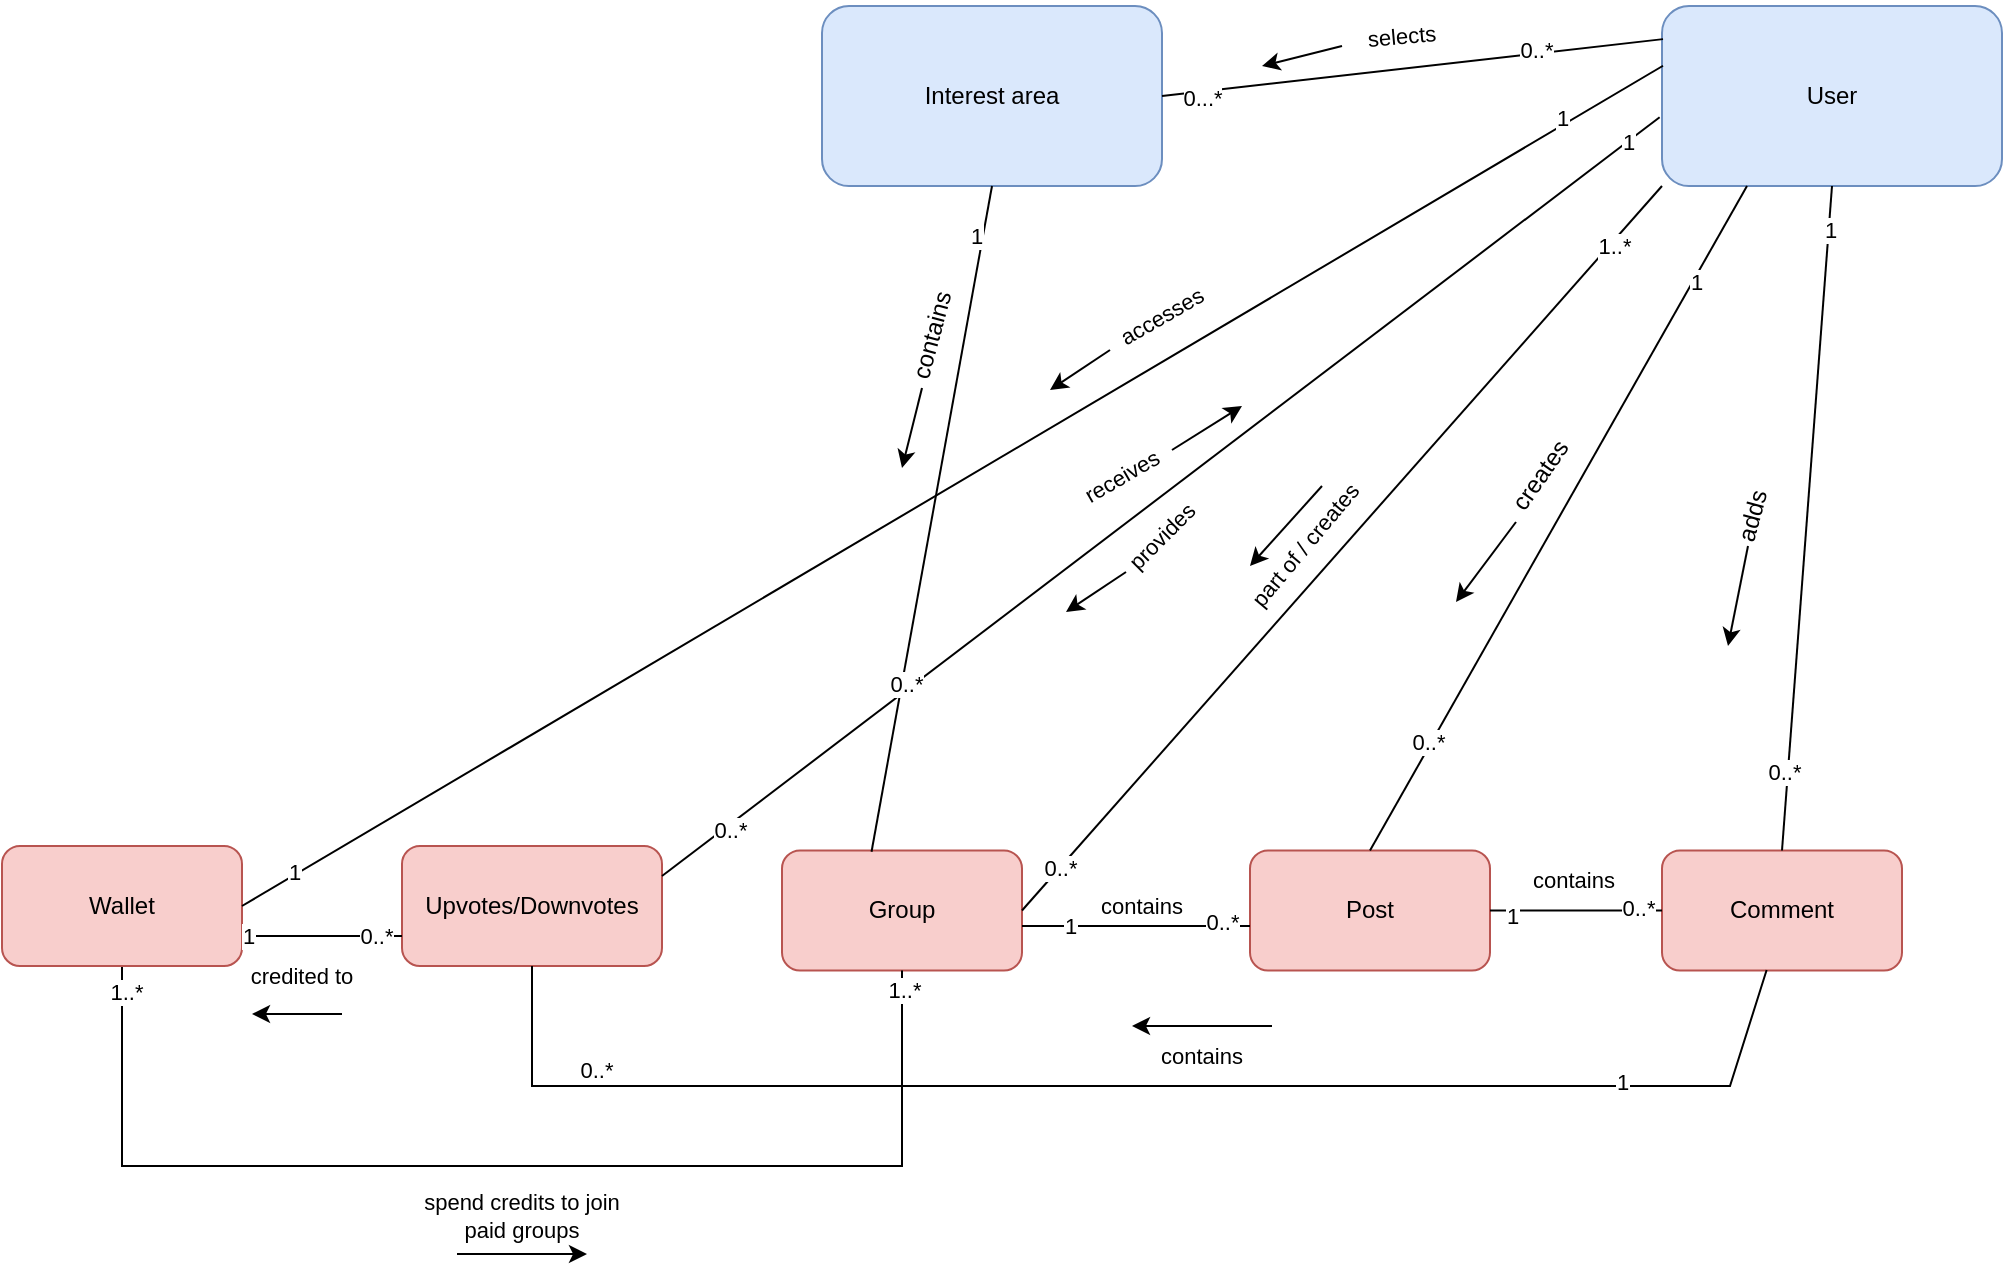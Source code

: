 <mxfile version="22.1.8" type="google">
  <diagram name="Page-1" id="gRx433m1PyFaqhX7CzjU">
    <mxGraphModel grid="1" page="1" gridSize="10" guides="1" tooltips="1" connect="1" arrows="1" fold="1" pageScale="1" pageWidth="827" pageHeight="1169" math="0" shadow="0">
      <root>
        <mxCell id="0" />
        <mxCell id="1" parent="0" />
        <mxCell id="r5afqF_2VH9w-gvQckAL-1" value="User" style="rounded=1;whiteSpace=wrap;html=1;fillColor=#dae8fc;strokeColor=#6c8ebf;" vertex="1" parent="1">
          <mxGeometry x="620" y="-260" width="170" height="90" as="geometry" />
        </mxCell>
        <mxCell id="r5afqF_2VH9w-gvQckAL-2" value="Group" style="rounded=1;whiteSpace=wrap;html=1;fillColor=#f8cecc;strokeColor=#b85450;" vertex="1" parent="1">
          <mxGeometry x="180" y="162.25" width="120" height="60" as="geometry" />
        </mxCell>
        <mxCell id="r5afqF_2VH9w-gvQckAL-3" value="Interest area" style="rounded=1;whiteSpace=wrap;html=1;fillColor=#dae8fc;strokeColor=#6c8ebf;" vertex="1" parent="1">
          <mxGeometry x="200" y="-260" width="170" height="90" as="geometry" />
        </mxCell>
        <mxCell id="r5afqF_2VH9w-gvQckAL-5" value="Post" style="rounded=1;whiteSpace=wrap;html=1;fillColor=#f8cecc;strokeColor=#b85450;" vertex="1" parent="1">
          <mxGeometry x="414" y="162.25" width="120" height="60" as="geometry" />
        </mxCell>
        <mxCell id="r5afqF_2VH9w-gvQckAL-6" value="Comment" style="rounded=1;whiteSpace=wrap;html=1;fillColor=#f8cecc;strokeColor=#b85450;" vertex="1" parent="1">
          <mxGeometry x="620" y="162.25" width="120" height="60" as="geometry" />
        </mxCell>
        <mxCell id="r5afqF_2VH9w-gvQckAL-72" style="edgeStyle=none;shape=connector;rounded=0;orthogonalLoop=1;jettySize=auto;html=1;exitX=0.5;exitY=1;exitDx=0;exitDy=0;labelBackgroundColor=default;strokeColor=default;align=center;verticalAlign=middle;fontFamily=Helvetica;fontSize=11;fontColor=default;endArrow=none;entryX=0.5;entryY=1;entryDx=0;entryDy=0;endFill=0;" edge="1" parent="1" source="r5afqF_2VH9w-gvQckAL-11" target="r5afqF_2VH9w-gvQckAL-2">
          <mxGeometry relative="1" as="geometry">
            <mxPoint x="991.38" y="222.25" as="targetPoint" />
            <Array as="points">
              <mxPoint x="-150" y="320" />
              <mxPoint x="240" y="320" />
            </Array>
          </mxGeometry>
        </mxCell>
        <mxCell id="aup3erUd33jb3YnkskkR-1" value="1..*" style="edgeLabel;html=1;align=center;verticalAlign=middle;resizable=0;points=[];" connectable="0" vertex="1" parent="r5afqF_2VH9w-gvQckAL-72">
          <mxGeometry x="-0.956" y="3" relative="1" as="geometry">
            <mxPoint x="-1" as="offset" />
          </mxGeometry>
        </mxCell>
        <mxCell id="aup3erUd33jb3YnkskkR-2" value="1..*" style="edgeLabel;html=1;align=center;verticalAlign=middle;resizable=0;points=[];" connectable="0" vertex="1" parent="r5afqF_2VH9w-gvQckAL-72">
          <mxGeometry x="0.966" y="-1" relative="1" as="geometry">
            <mxPoint as="offset" />
          </mxGeometry>
        </mxCell>
        <mxCell id="r5afqF_2VH9w-gvQckAL-11" value="Wallet" style="rounded=1;whiteSpace=wrap;html=1;fillColor=#f8cecc;strokeColor=#b85450;" vertex="1" parent="1">
          <mxGeometry x="-210" y="160" width="120" height="60" as="geometry" />
        </mxCell>
        <mxCell id="r5afqF_2VH9w-gvQckAL-22" value="" style="endArrow=none;html=1;rounded=0;labelBackgroundColor=default;strokeColor=default;align=center;verticalAlign=middle;fontFamily=Helvetica;fontSize=11;fontColor=default;shape=connector;entryX=0.25;entryY=1;entryDx=0;entryDy=0;exitX=0.5;exitY=0;exitDx=0;exitDy=0;" edge="1" parent="1" source="r5afqF_2VH9w-gvQckAL-5" target="r5afqF_2VH9w-gvQckAL-1">
          <mxGeometry width="50" height="50" relative="1" as="geometry">
            <mxPoint x="320" y="360" as="sourcePoint" />
            <mxPoint x="370" y="310" as="targetPoint" />
          </mxGeometry>
        </mxCell>
        <mxCell id="r5afqF_2VH9w-gvQckAL-39" value="1" style="edgeLabel;html=1;align=center;verticalAlign=middle;resizable=0;points=[];fontSize=11;fontFamily=Helvetica;fontColor=default;" vertex="1" connectable="0" parent="r5afqF_2VH9w-gvQckAL-22">
          <mxGeometry x="0.718" y="-1" relative="1" as="geometry">
            <mxPoint as="offset" />
          </mxGeometry>
        </mxCell>
        <mxCell id="r5afqF_2VH9w-gvQckAL-40" value="0..*" style="edgeLabel;html=1;align=center;verticalAlign=middle;resizable=0;points=[];fontSize=11;fontFamily=Helvetica;fontColor=default;" vertex="1" connectable="0" parent="r5afqF_2VH9w-gvQckAL-22">
          <mxGeometry x="-0.681" y="2" relative="1" as="geometry">
            <mxPoint as="offset" />
          </mxGeometry>
        </mxCell>
        <mxCell id="r5afqF_2VH9w-gvQckAL-25" value="" style="endArrow=none;html=1;rounded=0;labelBackgroundColor=default;strokeColor=default;align=center;verticalAlign=middle;fontFamily=Helvetica;fontSize=11;fontColor=default;shape=connector;entryX=0.003;entryY=0.184;entryDx=0;entryDy=0;entryPerimeter=0;exitX=1;exitY=0.5;exitDx=0;exitDy=0;" edge="1" parent="1" source="r5afqF_2VH9w-gvQckAL-3" target="r5afqF_2VH9w-gvQckAL-1">
          <mxGeometry width="50" height="50" relative="1" as="geometry">
            <mxPoint x="300" y="-105" as="sourcePoint" />
            <mxPoint x="414" y="55" as="targetPoint" />
          </mxGeometry>
        </mxCell>
        <mxCell id="hdWWQr3qdk0DNlpQKFXK-1" value="0...*" style="edgeLabel;html=1;align=center;verticalAlign=middle;resizable=0;points=[];" connectable="0" vertex="1" parent="r5afqF_2VH9w-gvQckAL-25">
          <mxGeometry x="-0.844" y="-4" relative="1" as="geometry">
            <mxPoint y="-1" as="offset" />
          </mxGeometry>
        </mxCell>
        <mxCell id="hdWWQr3qdk0DNlpQKFXK-2" value="0..*" style="edgeLabel;html=1;align=center;verticalAlign=middle;resizable=0;points=[];" connectable="0" vertex="1" parent="r5afqF_2VH9w-gvQckAL-25">
          <mxGeometry x="0.494" y="2" relative="1" as="geometry">
            <mxPoint as="offset" />
          </mxGeometry>
        </mxCell>
        <mxCell id="r5afqF_2VH9w-gvQckAL-28" value="" style="endArrow=none;html=1;rounded=0;labelBackgroundColor=default;strokeColor=default;align=center;verticalAlign=middle;fontFamily=Helvetica;fontSize=11;fontColor=default;shape=connector;entryX=1;entryY=0.5;entryDx=0;entryDy=0;exitX=0.003;exitY=0.332;exitDx=0;exitDy=0;exitPerimeter=0;" edge="1" parent="1" source="r5afqF_2VH9w-gvQckAL-1" target="r5afqF_2VH9w-gvQckAL-11">
          <mxGeometry width="50" height="50" relative="1" as="geometry">
            <mxPoint x="670" y="80" as="sourcePoint" />
            <mxPoint x="696" y="-10" as="targetPoint" />
          </mxGeometry>
        </mxCell>
        <mxCell id="r5afqF_2VH9w-gvQckAL-55" value="1" style="edgeLabel;html=1;align=center;verticalAlign=middle;resizable=0;points=[];fontSize=11;fontFamily=Helvetica;fontColor=default;" vertex="1" connectable="0" parent="r5afqF_2VH9w-gvQckAL-28">
          <mxGeometry x="-0.862" y="-4" relative="1" as="geometry">
            <mxPoint as="offset" />
          </mxGeometry>
        </mxCell>
        <mxCell id="r5afqF_2VH9w-gvQckAL-56" value="1" style="edgeLabel;html=1;align=center;verticalAlign=middle;resizable=0;points=[];fontSize=11;fontFamily=Helvetica;fontColor=default;" vertex="1" connectable="0" parent="r5afqF_2VH9w-gvQckAL-28">
          <mxGeometry x="0.925" y="-2" relative="1" as="geometry">
            <mxPoint as="offset" />
          </mxGeometry>
        </mxCell>
        <mxCell id="r5afqF_2VH9w-gvQckAL-29" value="" style="endArrow=none;html=1;rounded=0;labelBackgroundColor=default;strokeColor=default;align=center;verticalAlign=middle;fontFamily=Helvetica;fontSize=11;fontColor=default;shape=connector;entryX=0.5;entryY=1;entryDx=0;entryDy=0;exitX=0.5;exitY=0;exitDx=0;exitDy=0;" edge="1" parent="1" source="r5afqF_2VH9w-gvQckAL-6" target="r5afqF_2VH9w-gvQckAL-1">
          <mxGeometry width="50" height="50" relative="1" as="geometry">
            <mxPoint x="490" y="220" as="sourcePoint" />
            <mxPoint x="414" y="100" as="targetPoint" />
          </mxGeometry>
        </mxCell>
        <mxCell id="r5afqF_2VH9w-gvQckAL-43" value="1" style="edgeLabel;html=1;align=center;verticalAlign=middle;resizable=0;points=[];fontSize=11;fontFamily=Helvetica;fontColor=default;" vertex="1" connectable="0" parent="r5afqF_2VH9w-gvQckAL-29">
          <mxGeometry x="0.871" relative="1" as="geometry">
            <mxPoint as="offset" />
          </mxGeometry>
        </mxCell>
        <mxCell id="hdWWQr3qdk0DNlpQKFXK-14" value="0..*" style="edgeLabel;html=1;align=center;verticalAlign=middle;resizable=0;points=[];" connectable="0" vertex="1" parent="r5afqF_2VH9w-gvQckAL-29">
          <mxGeometry x="-0.76" y="2" relative="1" as="geometry">
            <mxPoint y="1" as="offset" />
          </mxGeometry>
        </mxCell>
        <mxCell id="r5afqF_2VH9w-gvQckAL-30" value="" style="endArrow=none;html=1;rounded=0;labelBackgroundColor=default;strokeColor=default;align=center;verticalAlign=middle;fontFamily=Helvetica;fontSize=11;fontColor=default;shape=connector;entryX=1;entryY=0.5;entryDx=0;entryDy=0;exitX=0;exitY=0.5;exitDx=0;exitDy=0;" edge="1" parent="1" source="r5afqF_2VH9w-gvQckAL-6" target="r5afqF_2VH9w-gvQckAL-5">
          <mxGeometry width="50" height="50" relative="1" as="geometry">
            <mxPoint x="330" y="250" as="sourcePoint" />
            <mxPoint x="356" y="230" as="targetPoint" />
          </mxGeometry>
        </mxCell>
        <mxCell id="r5afqF_2VH9w-gvQckAL-37" value="0..*" style="edgeLabel;html=1;align=center;verticalAlign=middle;resizable=0;points=[];fontSize=11;fontFamily=Helvetica;fontColor=default;" vertex="1" connectable="0" parent="r5afqF_2VH9w-gvQckAL-30">
          <mxGeometry x="-0.673" y="-1" relative="1" as="geometry">
            <mxPoint x="2" y="-1" as="offset" />
          </mxGeometry>
        </mxCell>
        <mxCell id="r5afqF_2VH9w-gvQckAL-38" value="1" style="edgeLabel;html=1;align=center;verticalAlign=middle;resizable=0;points=[];fontSize=11;fontFamily=Helvetica;fontColor=default;" vertex="1" connectable="0" parent="r5afqF_2VH9w-gvQckAL-30">
          <mxGeometry x="0.746" y="2" relative="1" as="geometry">
            <mxPoint as="offset" />
          </mxGeometry>
        </mxCell>
        <mxCell id="r5afqF_2VH9w-gvQckAL-31" value="" style="endArrow=none;html=1;rounded=0;labelBackgroundColor=default;strokeColor=default;align=center;verticalAlign=middle;fontFamily=Helvetica;fontSize=11;fontColor=default;shape=connector;entryX=0;entryY=0.75;entryDx=0;entryDy=0;exitX=1;exitY=0.75;exitDx=0;exitDy=0;" edge="1" parent="1">
          <mxGeometry width="50" height="50" relative="1" as="geometry">
            <mxPoint x="300" y="200.0" as="sourcePoint" />
            <mxPoint x="414.0" y="200.0" as="targetPoint" />
          </mxGeometry>
        </mxCell>
        <mxCell id="r5afqF_2VH9w-gvQckAL-35" value="0..*" style="edgeLabel;html=1;align=center;verticalAlign=middle;resizable=0;points=[];fontSize=11;fontFamily=Helvetica;fontColor=default;" vertex="1" connectable="0" parent="r5afqF_2VH9w-gvQckAL-31">
          <mxGeometry x="0.742" y="2" relative="1" as="geometry">
            <mxPoint as="offset" />
          </mxGeometry>
        </mxCell>
        <mxCell id="r5afqF_2VH9w-gvQckAL-36" value="1" style="edgeLabel;html=1;align=center;verticalAlign=middle;resizable=0;points=[];fontSize=11;fontFamily=Helvetica;fontColor=default;" vertex="1" connectable="0" parent="r5afqF_2VH9w-gvQckAL-31">
          <mxGeometry x="-0.581" relative="1" as="geometry">
            <mxPoint as="offset" />
          </mxGeometry>
        </mxCell>
        <mxCell id="r5afqF_2VH9w-gvQckAL-32" value="" style="endArrow=none;html=1;rounded=0;labelBackgroundColor=default;strokeColor=default;align=center;verticalAlign=middle;fontFamily=Helvetica;fontSize=11;fontColor=default;shape=connector;entryX=0;entryY=1;entryDx=0;entryDy=0;exitX=1;exitY=0.5;exitDx=0;exitDy=0;" edge="1" parent="1" source="r5afqF_2VH9w-gvQckAL-2" target="r5afqF_2VH9w-gvQckAL-1">
          <mxGeometry width="50" height="50" relative="1" as="geometry">
            <mxPoint x="520" y="280" as="sourcePoint" />
            <mxPoint x="546" y="190" as="targetPoint" />
          </mxGeometry>
        </mxCell>
        <mxCell id="r5afqF_2VH9w-gvQckAL-33" value="1..*" style="edgeLabel;html=1;align=center;verticalAlign=middle;resizable=0;points=[];fontSize=11;fontFamily=Helvetica;fontColor=default;" vertex="1" connectable="0" parent="r5afqF_2VH9w-gvQckAL-32">
          <mxGeometry x="0.841" y="-1" relative="1" as="geometry">
            <mxPoint as="offset" />
          </mxGeometry>
        </mxCell>
        <mxCell id="r5afqF_2VH9w-gvQckAL-34" value="0..*" style="edgeLabel;html=1;align=center;verticalAlign=middle;resizable=0;points=[];fontSize=11;fontFamily=Helvetica;fontColor=default;" vertex="1" connectable="0" parent="r5afqF_2VH9w-gvQckAL-32">
          <mxGeometry x="-0.882" relative="1" as="geometry">
            <mxPoint as="offset" />
          </mxGeometry>
        </mxCell>
        <mxCell id="r5afqF_2VH9w-gvQckAL-80" value="part of / creates" style="edgeLabel;html=1;align=center;verticalAlign=middle;resizable=0;points=[];fontSize=11;fontFamily=Helvetica;fontColor=default;rotation=-50;" connectable="0" vertex="1" parent="r5afqF_2VH9w-gvQckAL-32">
          <mxGeometry x="0.015" y="4" relative="1" as="geometry">
            <mxPoint x="-19" y="4" as="offset" />
          </mxGeometry>
        </mxCell>
        <mxCell id="r5afqF_2VH9w-gvQckAL-48" value="Upvotes/Downvotes" style="rounded=1;whiteSpace=wrap;html=1;fillColor=#f8cecc;strokeColor=#b85450;" vertex="1" parent="1">
          <mxGeometry x="-10" y="160" width="130" height="60" as="geometry" />
        </mxCell>
        <mxCell id="r5afqF_2VH9w-gvQckAL-49" value="" style="endArrow=none;html=1;rounded=0;labelBackgroundColor=default;strokeColor=default;align=center;verticalAlign=middle;fontFamily=Helvetica;fontSize=11;fontColor=default;shape=connector;entryX=0.5;entryY=1;entryDx=0;entryDy=0;exitX=0.436;exitY=0.996;exitDx=0;exitDy=0;exitPerimeter=0;" edge="1" parent="1" source="r5afqF_2VH9w-gvQckAL-6" target="r5afqF_2VH9w-gvQckAL-48">
          <mxGeometry width="50" height="50" relative="1" as="geometry">
            <mxPoint x="640" y="250" as="sourcePoint" />
            <mxPoint x="380" y="230" as="targetPoint" />
            <Array as="points">
              <mxPoint x="654" y="280" />
              <mxPoint x="55" y="280" />
            </Array>
          </mxGeometry>
        </mxCell>
        <mxCell id="r5afqF_2VH9w-gvQckAL-50" value="1" style="edgeLabel;html=1;align=center;verticalAlign=middle;resizable=0;points=[];fontSize=11;fontFamily=Helvetica;fontColor=default;" vertex="1" connectable="0" parent="r5afqF_2VH9w-gvQckAL-49">
          <mxGeometry x="-0.673" y="-1" relative="1" as="geometry">
            <mxPoint x="2" y="-1" as="offset" />
          </mxGeometry>
        </mxCell>
        <mxCell id="r5afqF_2VH9w-gvQckAL-51" value="0..*" style="edgeLabel;html=1;align=center;verticalAlign=middle;resizable=0;points=[];fontSize=11;fontFamily=Helvetica;fontColor=default;" vertex="1" connectable="0" parent="r5afqF_2VH9w-gvQckAL-49">
          <mxGeometry x="0.746" y="2" relative="1" as="geometry">
            <mxPoint y="-10" as="offset" />
          </mxGeometry>
        </mxCell>
        <mxCell id="r5afqF_2VH9w-gvQckAL-52" value="" style="endArrow=none;html=1;rounded=0;labelBackgroundColor=default;strokeColor=default;align=center;verticalAlign=middle;fontFamily=Helvetica;fontSize=11;fontColor=default;shape=connector;exitX=1;exitY=0.25;exitDx=0;exitDy=0;entryX=-0.007;entryY=0.618;entryDx=0;entryDy=0;entryPerimeter=0;" edge="1" parent="1" source="r5afqF_2VH9w-gvQckAL-48" target="r5afqF_2VH9w-gvQckAL-1">
          <mxGeometry width="50" height="50" relative="1" as="geometry">
            <mxPoint x="350" y="240" as="sourcePoint" />
            <mxPoint x="400" y="190" as="targetPoint" />
            <Array as="points" />
          </mxGeometry>
        </mxCell>
        <mxCell id="r5afqF_2VH9w-gvQckAL-53" value="0..*" style="edgeLabel;html=1;align=center;verticalAlign=middle;resizable=0;points=[];fontSize=11;fontFamily=Helvetica;fontColor=default;" vertex="1" connectable="0" parent="r5afqF_2VH9w-gvQckAL-52">
          <mxGeometry x="-0.868" y="-2" relative="1" as="geometry">
            <mxPoint as="offset" />
          </mxGeometry>
        </mxCell>
        <mxCell id="r5afqF_2VH9w-gvQckAL-54" value="1" style="edgeLabel;html=1;align=center;verticalAlign=middle;resizable=0;points=[];fontSize=11;fontFamily=Helvetica;fontColor=default;" vertex="1" connectable="0" parent="r5afqF_2VH9w-gvQckAL-52">
          <mxGeometry x="0.937" relative="1" as="geometry">
            <mxPoint as="offset" />
          </mxGeometry>
        </mxCell>
        <mxCell id="r5afqF_2VH9w-gvQckAL-58" value="" style="endArrow=none;html=1;rounded=0;labelBackgroundColor=default;strokeColor=default;align=center;verticalAlign=middle;fontFamily=Helvetica;fontSize=11;fontColor=default;shape=connector;entryX=1;entryY=0.75;entryDx=0;entryDy=0;exitX=0;exitY=0.75;exitDx=0;exitDy=0;" edge="1" parent="1" source="r5afqF_2VH9w-gvQckAL-48" target="r5afqF_2VH9w-gvQckAL-11">
          <mxGeometry width="50" height="50" relative="1" as="geometry">
            <mxPoint x="-30" y="200" as="sourcePoint" />
            <mxPoint x="450" y="220" as="targetPoint" />
            <Array as="points" />
          </mxGeometry>
        </mxCell>
        <mxCell id="r5afqF_2VH9w-gvQckAL-59" value="1" style="edgeLabel;html=1;align=center;verticalAlign=middle;resizable=0;points=[];fontSize=11;fontFamily=Helvetica;fontColor=default;" vertex="1" connectable="0" parent="r5afqF_2VH9w-gvQckAL-58">
          <mxGeometry x="0.932" y="1" relative="1" as="geometry">
            <mxPoint y="-1" as="offset" />
          </mxGeometry>
        </mxCell>
        <mxCell id="r5afqF_2VH9w-gvQckAL-60" value="0..*" style="edgeLabel;html=1;align=center;verticalAlign=middle;resizable=0;points=[];fontSize=11;fontFamily=Helvetica;fontColor=default;" vertex="1" connectable="0" parent="r5afqF_2VH9w-gvQckAL-58">
          <mxGeometry x="-0.942" y="1" relative="1" as="geometry">
            <mxPoint x="-11" y="-1" as="offset" />
          </mxGeometry>
        </mxCell>
        <mxCell id="hdWWQr3qdk0DNlpQKFXK-7" value="" style="endArrow=none;html=1;rounded=0;labelBackgroundColor=default;strokeColor=default;align=center;verticalAlign=middle;fontFamily=Helvetica;fontSize=11;fontColor=default;shape=connector;exitX=0.5;exitY=1;exitDx=0;exitDy=0;entryX=0.373;entryY=0.01;entryDx=0;entryDy=0;entryPerimeter=0;" edge="1" parent="1" source="r5afqF_2VH9w-gvQckAL-3" target="r5afqF_2VH9w-gvQckAL-2">
          <mxGeometry width="50" height="50" relative="1" as="geometry">
            <mxPoint x="270" y="-225" as="sourcePoint" />
            <mxPoint x="370" y="-230" as="targetPoint" />
            <Array as="points" />
          </mxGeometry>
        </mxCell>
        <mxCell id="hdWWQr3qdk0DNlpQKFXK-8" value="1" style="edgeLabel;html=1;align=center;verticalAlign=middle;resizable=0;points=[];" connectable="0" vertex="1" parent="hdWWQr3qdk0DNlpQKFXK-7">
          <mxGeometry x="-0.844" y="-4" relative="1" as="geometry">
            <mxPoint y="-1" as="offset" />
          </mxGeometry>
        </mxCell>
        <mxCell id="hdWWQr3qdk0DNlpQKFXK-9" value="0..*" style="edgeLabel;html=1;align=center;verticalAlign=middle;resizable=0;points=[];" connectable="0" vertex="1" parent="hdWWQr3qdk0DNlpQKFXK-7">
          <mxGeometry x="0.494" y="2" relative="1" as="geometry">
            <mxPoint as="offset" />
          </mxGeometry>
        </mxCell>
        <mxCell id="r5afqF_2VH9w-gvQckAL-63" value="accesses" style="text;html=1;strokeColor=none;fillColor=none;align=center;verticalAlign=middle;whiteSpace=wrap;rounded=0;fontSize=11;fontFamily=Helvetica;fontColor=default;rotation=-30;" vertex="1" parent="1">
          <mxGeometry x="340" y="-120" width="60" height="30" as="geometry" />
        </mxCell>
        <mxCell id="r5afqF_2VH9w-gvQckAL-64" value="" style="endArrow=classic;html=1;rounded=0;labelBackgroundColor=default;strokeColor=default;align=center;verticalAlign=middle;fontFamily=Helvetica;fontSize=11;fontColor=default;shape=connector;" edge="1" parent="1">
          <mxGeometry width="50" height="50" relative="1" as="geometry">
            <mxPoint x="344" y="-88" as="sourcePoint" />
            <mxPoint x="314" y="-68" as="targetPoint" />
          </mxGeometry>
        </mxCell>
        <mxCell id="r5afqF_2VH9w-gvQckAL-65" value="receives" style="text;html=1;strokeColor=none;fillColor=none;align=center;verticalAlign=middle;whiteSpace=wrap;rounded=0;fontSize=11;fontFamily=Helvetica;fontColor=default;rotation=-30;" vertex="1" parent="1">
          <mxGeometry x="320" y="-40" width="60" height="30" as="geometry" />
        </mxCell>
        <mxCell id="r5afqF_2VH9w-gvQckAL-66" value="provides" style="text;html=1;strokeColor=none;fillColor=none;align=center;verticalAlign=middle;whiteSpace=wrap;rounded=0;fontSize=11;fontFamily=Helvetica;fontColor=default;rotation=-45;" vertex="1" parent="1">
          <mxGeometry x="340" y="-10" width="60" height="30" as="geometry" />
        </mxCell>
        <mxCell id="r5afqF_2VH9w-gvQckAL-67" value="" style="endArrow=classic;html=1;rounded=0;labelBackgroundColor=default;strokeColor=default;align=center;verticalAlign=middle;fontFamily=Helvetica;fontSize=11;fontColor=default;shape=connector;" edge="1" parent="1">
          <mxGeometry width="50" height="50" relative="1" as="geometry">
            <mxPoint x="352" y="23" as="sourcePoint" />
            <mxPoint x="322" y="43" as="targetPoint" />
          </mxGeometry>
        </mxCell>
        <mxCell id="r5afqF_2VH9w-gvQckAL-69" value="" style="endArrow=classic;html=1;rounded=0;labelBackgroundColor=default;strokeColor=default;align=center;verticalAlign=middle;fontFamily=Helvetica;fontSize=11;fontColor=default;shape=connector;" edge="1" parent="1">
          <mxGeometry width="50" height="50" relative="1" as="geometry">
            <mxPoint x="375" y="-38" as="sourcePoint" />
            <mxPoint x="410" y="-60" as="targetPoint" />
          </mxGeometry>
        </mxCell>
        <mxCell id="r5afqF_2VH9w-gvQckAL-70" value="credited to" style="text;html=1;strokeColor=none;fillColor=none;align=center;verticalAlign=middle;whiteSpace=wrap;rounded=0;fontSize=11;fontFamily=Helvetica;fontColor=default;" vertex="1" parent="1">
          <mxGeometry x="-90" y="210" width="60" height="30" as="geometry" />
        </mxCell>
        <mxCell id="r5afqF_2VH9w-gvQckAL-71" value="" style="endArrow=classic;html=1;rounded=0;labelBackgroundColor=default;strokeColor=default;align=center;verticalAlign=middle;fontFamily=Helvetica;fontSize=11;fontColor=default;shape=connector;" edge="1" parent="1">
          <mxGeometry width="50" height="50" relative="1" as="geometry">
            <mxPoint x="-40" y="244" as="sourcePoint" />
            <mxPoint x="-85" y="244" as="targetPoint" />
          </mxGeometry>
        </mxCell>
        <mxCell id="r5afqF_2VH9w-gvQckAL-74" value="spend credits to join paid groups" style="text;html=1;strokeColor=none;fillColor=none;align=center;verticalAlign=middle;whiteSpace=wrap;rounded=0;fontSize=11;fontFamily=Helvetica;fontColor=default;" vertex="1" parent="1">
          <mxGeometry x="-10" y="330" width="120" height="30" as="geometry" />
        </mxCell>
        <mxCell id="r5afqF_2VH9w-gvQckAL-75" value="" style="endArrow=classic;html=1;rounded=0;labelBackgroundColor=default;strokeColor=default;align=center;verticalAlign=middle;fontFamily=Helvetica;fontSize=11;fontColor=default;shape=connector;" edge="1" parent="1">
          <mxGeometry width="50" height="50" relative="1" as="geometry">
            <mxPoint x="17.5" y="364" as="sourcePoint" />
            <mxPoint x="82.5" y="364" as="targetPoint" />
          </mxGeometry>
        </mxCell>
        <mxCell id="r5afqF_2VH9w-gvQckAL-76" value="contains" style="text;html=1;strokeColor=none;fillColor=none;align=center;verticalAlign=middle;whiteSpace=wrap;rounded=0;fontSize=11;fontFamily=Helvetica;fontColor=default;" vertex="1" parent="1">
          <mxGeometry x="330" y="250" width="120" height="30" as="geometry" />
        </mxCell>
        <mxCell id="r5afqF_2VH9w-gvQckAL-77" style="edgeStyle=none;shape=connector;rounded=0;orthogonalLoop=1;jettySize=auto;html=1;exitX=0.5;exitY=0;exitDx=0;exitDy=0;labelBackgroundColor=default;strokeColor=default;align=center;verticalAlign=middle;fontFamily=Helvetica;fontSize=11;fontColor=default;endArrow=classic;" edge="1" parent="1" source="r5afqF_2VH9w-gvQckAL-76" target="r5afqF_2VH9w-gvQckAL-76">
          <mxGeometry relative="1" as="geometry" />
        </mxCell>
        <mxCell id="r5afqF_2VH9w-gvQckAL-78" value="" style="endArrow=classic;html=1;rounded=0;labelBackgroundColor=default;strokeColor=default;align=center;verticalAlign=middle;fontFamily=Helvetica;fontSize=11;fontColor=default;shape=connector;" edge="1" parent="1">
          <mxGeometry width="50" height="50" relative="1" as="geometry">
            <mxPoint x="425" y="250" as="sourcePoint" />
            <mxPoint x="355" y="250" as="targetPoint" />
          </mxGeometry>
        </mxCell>
        <mxCell id="r5afqF_2VH9w-gvQckAL-79" value="" style="endArrow=classic;html=1;rounded=0;labelBackgroundColor=default;strokeColor=default;align=center;verticalAlign=middle;fontFamily=Helvetica;fontSize=11;fontColor=default;shape=connector;" edge="1" parent="1">
          <mxGeometry width="50" height="50" relative="1" as="geometry">
            <mxPoint x="547" y="-2" as="sourcePoint" />
            <mxPoint x="517" y="38" as="targetPoint" />
          </mxGeometry>
        </mxCell>
        <mxCell id="C6tN4GGVLORgmmSrBiky-9" value="adds" style="text;html=1;align=center;verticalAlign=middle;resizable=0;points=[];autosize=1;strokeColor=none;fillColor=none;rotation=-75;" vertex="1" parent="1">
          <mxGeometry x="640.38" y="-20" width="50" height="30" as="geometry" />
        </mxCell>
        <mxCell id="C6tN4GGVLORgmmSrBiky-12" value="" style="endArrow=classic;html=1;rounded=0;labelBackgroundColor=default;strokeColor=default;align=center;verticalAlign=middle;fontFamily=Helvetica;fontSize=11;fontColor=default;shape=connector;" edge="1" parent="1">
          <mxGeometry width="50" height="50" relative="1" as="geometry">
            <mxPoint x="663" y="10" as="sourcePoint" />
            <mxPoint x="653" y="60" as="targetPoint" />
            <Array as="points">
              <mxPoint x="663" y="10" />
            </Array>
          </mxGeometry>
        </mxCell>
        <mxCell id="r5afqF_2VH9w-gvQckAL-81" value="" style="endArrow=classic;html=1;rounded=0;labelBackgroundColor=default;strokeColor=default;align=center;verticalAlign=middle;fontFamily=Helvetica;fontSize=11;fontColor=default;shape=connector;" edge="1" parent="1">
          <mxGeometry width="50" height="50" relative="1" as="geometry">
            <mxPoint x="450" y="-20" as="sourcePoint" />
            <mxPoint x="414" y="20" as="targetPoint" />
          </mxGeometry>
        </mxCell>
        <mxCell id="C6tN4GGVLORgmmSrBiky-14" value="creates" style="text;html=1;align=center;verticalAlign=middle;resizable=0;points=[];autosize=1;strokeColor=none;fillColor=none;rotation=-55;" vertex="1" parent="1">
          <mxGeometry x="529" y="-40" width="60" height="30" as="geometry" />
        </mxCell>
        <mxCell id="r5afqF_2VH9w-gvQckAL-82" value="selects" style="text;html=1;strokeColor=none;fillColor=none;align=center;verticalAlign=middle;whiteSpace=wrap;rounded=0;fontSize=11;fontFamily=Helvetica;fontColor=default;rotation=-5;" vertex="1" parent="1">
          <mxGeometry x="460" y="-260" width="60" height="30" as="geometry" />
        </mxCell>
        <mxCell id="r5afqF_2VH9w-gvQckAL-83" value="" style="endArrow=classic;html=1;rounded=0;labelBackgroundColor=default;strokeColor=default;align=center;verticalAlign=middle;fontFamily=Helvetica;fontSize=11;fontColor=default;shape=connector;" edge="1" parent="1">
          <mxGeometry width="50" height="50" relative="1" as="geometry">
            <mxPoint x="460" y="-240" as="sourcePoint" />
            <mxPoint x="420" y="-230" as="targetPoint" />
          </mxGeometry>
        </mxCell>
        <mxCell id="r5afqF_2VH9w-gvQckAL-84" value="contains" style="text;html=1;strokeColor=none;fillColor=none;align=center;verticalAlign=middle;whiteSpace=wrap;rounded=0;fontSize=11;fontFamily=Helvetica;fontColor=default;" vertex="1" parent="1">
          <mxGeometry x="300" y="175" width="120" height="30" as="geometry" />
        </mxCell>
        <mxCell id="r5afqF_2VH9w-gvQckAL-85" value="contains" style="text;html=1;strokeColor=none;fillColor=none;align=center;verticalAlign=middle;whiteSpace=wrap;rounded=0;fontSize=11;fontFamily=Helvetica;fontColor=default;" vertex="1" parent="1">
          <mxGeometry x="516.38" y="162.25" width="120" height="30" as="geometry" />
        </mxCell>
        <mxCell id="C6tN4GGVLORgmmSrBiky-15" value="contains" style="text;html=1;align=center;verticalAlign=middle;resizable=0;points=[];autosize=1;strokeColor=none;fillColor=none;rotation=-75;" vertex="1" parent="1">
          <mxGeometry x="220" y="-110" width="70" height="30" as="geometry" />
        </mxCell>
        <mxCell id="r5afqF_2VH9w-gvQckAL-86" value="" style="endArrow=classic;html=1;rounded=0;labelBackgroundColor=default;strokeColor=default;align=center;verticalAlign=middle;fontFamily=Helvetica;fontSize=11;fontColor=default;shape=connector;" edge="1" parent="1">
          <mxGeometry width="50" height="50" relative="1" as="geometry">
            <mxPoint x="250" y="-69" as="sourcePoint" />
            <mxPoint x="240" y="-29" as="targetPoint" />
          </mxGeometry>
        </mxCell>
      </root>
    </mxGraphModel>
  </diagram>
</mxfile>
